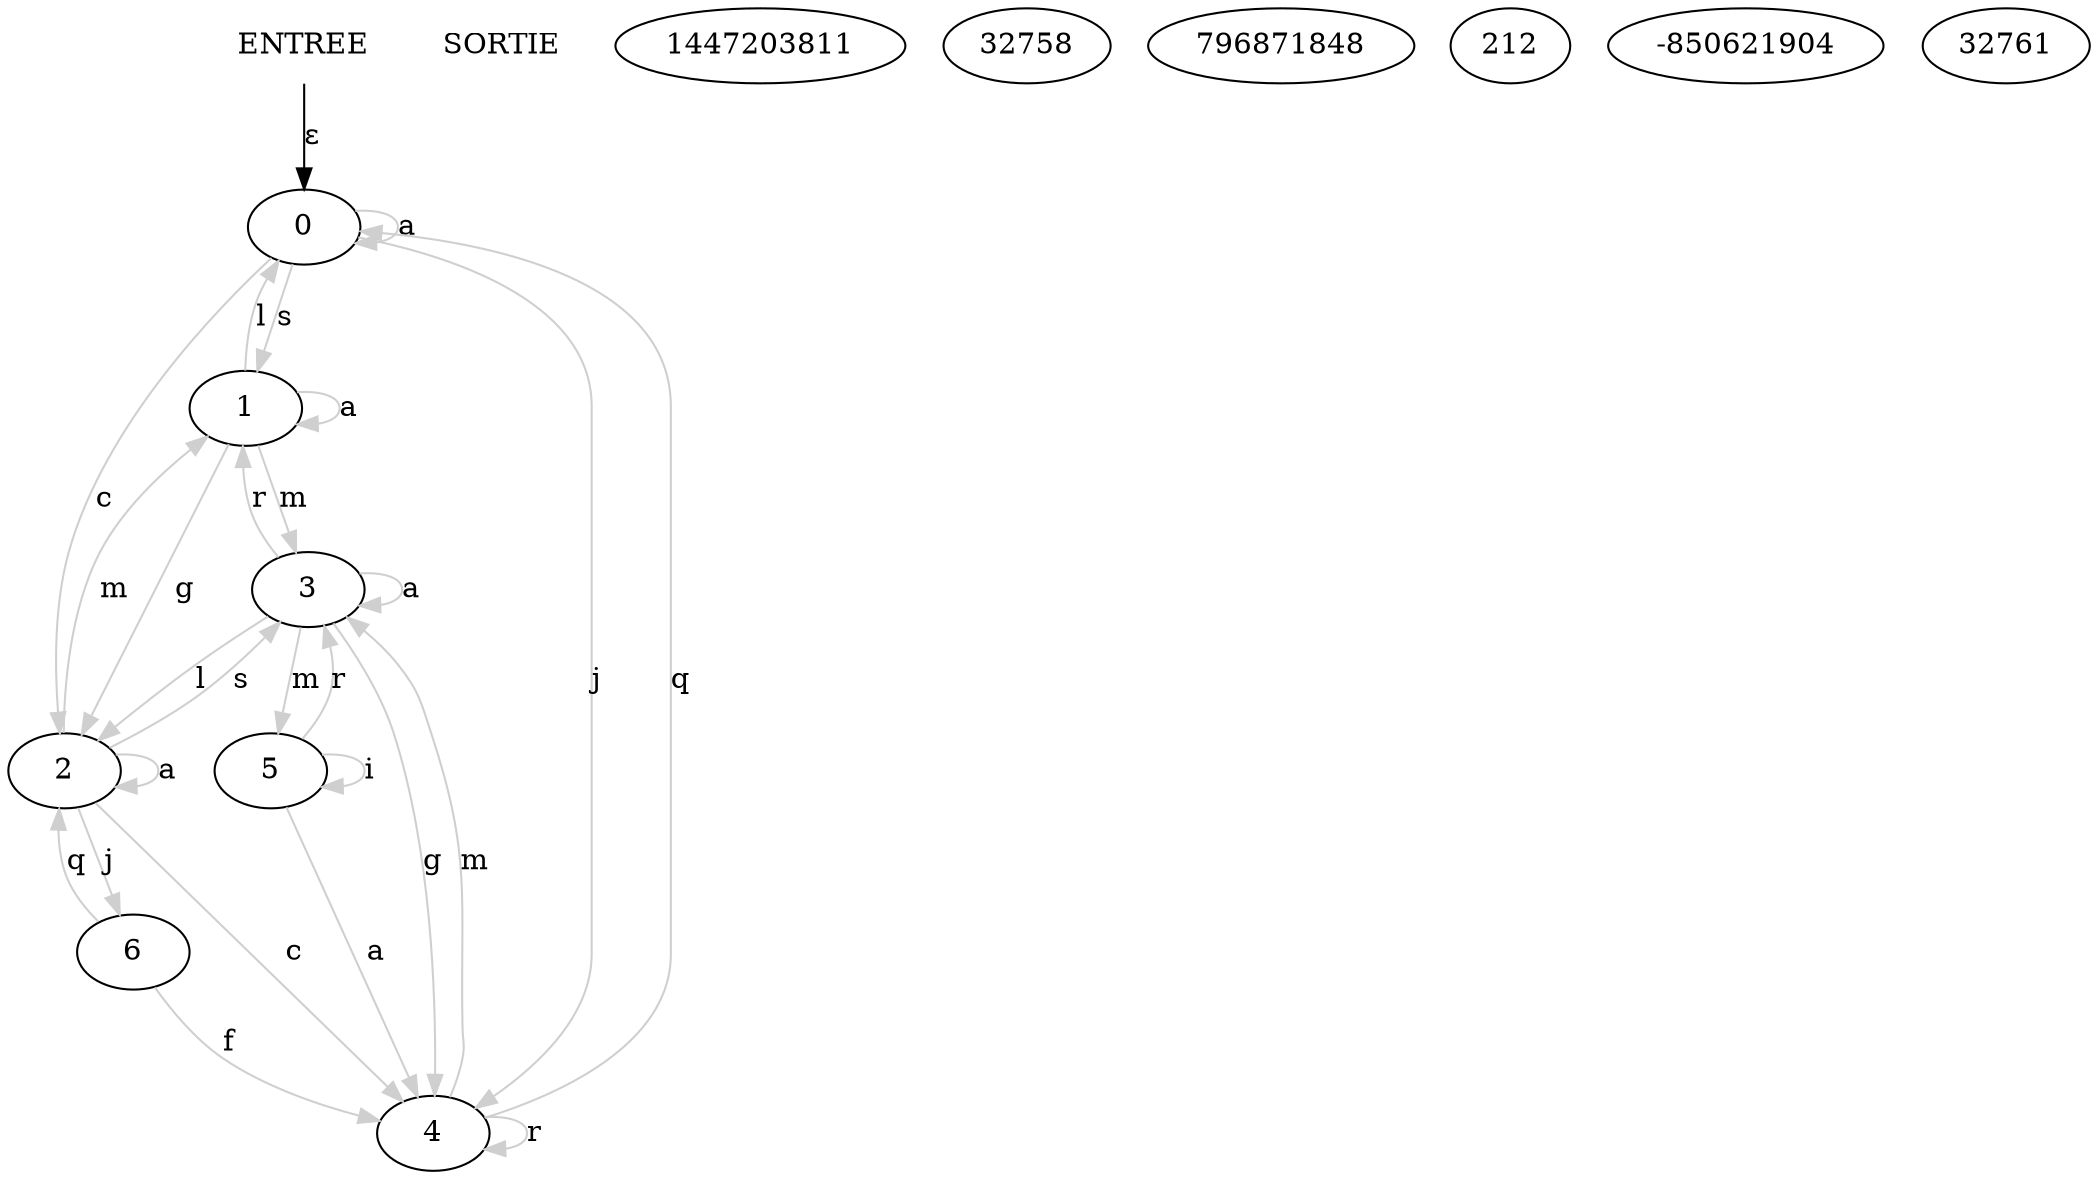 digraph test_graph{
e[ label="ENTREE" shape=none]
s[ label="SORTIE" shape=none]
0 [label="0"]
0 [label="0"]
0 [label="0"]
1447203811 [label="1447203811"]
32758 [label="32758"]
796871848 [label="796871848"]
212 [label="212"]
-850621904 [label="-850621904"]
32761 [label="32761"];
e -> 0  [label="ɛ" labeldistance=1.5] 
0 -> 0 [label="a" color=grey81 ] 
0 -> 1 [label="s" color=grey81 ] 
0 -> 2 [label="c" color=grey81 ] 
0 -> 4 [label="j" color=grey81 ] 
1 -> 0 [label="l" color=grey81 ] 
1 -> 1 [label="a" color=grey81 ] 
1 -> 2 [label="g" color=grey81 ] 
1 -> 3 [label="m" color=grey81 ] 
2 -> 1 [label="m" color=grey81 ] 
2 -> 2 [label="a" color=grey81 ] 
2 -> 3 [label="s" color=grey81 ] 
2 -> 4 [label="c" color=grey81 ] 
2 -> 6 [label="j" color=grey81 ] 
3 -> 1 [label="r" color=grey81 ] 
3 -> 2 [label="l" color=grey81 ] 
3 -> 3 [label="a" color=grey81 ] 
3 -> 4 [label="g" color=grey81 ] 
3 -> 5 [label="m" color=grey81 ] 
4 -> 0 [label="q" color=grey81 ] 
4 -> 3 [label="m" color=grey81 ] 
4 -> 4 [label="r" color=grey81 ] 
5 -> 3 [label="r" color=grey81 ] 
5 -> 4 [label="a" color=grey81 ] 
5 -> 5 [label="i" color=grey81 ] 
6 -> 2 [label="q" color=grey81 ] 
6 -> 4 [label="f" color=grey81 ] }